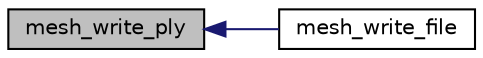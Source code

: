 digraph "mesh_write_ply"
{
  edge [fontname="Helvetica",fontsize="10",labelfontname="Helvetica",labelfontsize="10"];
  node [fontname="Helvetica",fontsize="10",shape=record];
  rankdir="LR";
  Node1 [label="mesh_write_ply",height=0.2,width=0.4,color="black", fillcolor="grey75", style="filled", fontcolor="black"];
  Node1 -> Node2 [dir="back",color="midnightblue",fontsize="10",style="solid",fontname="Helvetica"];
  Node2 [label="mesh_write_file",height=0.2,width=0.4,color="black", fillcolor="white", style="filled",URL="$meshlib_8h.html#ad367b48ff3342d3ae56aea6e2300afe4",tooltip="Write a mesh to an OFF/PLY/ASC/XYZ file. "];
}
